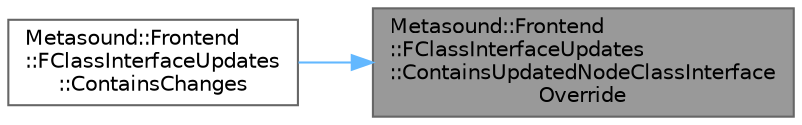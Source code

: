 digraph "Metasound::Frontend::FClassInterfaceUpdates::ContainsUpdatedNodeClassInterfaceOverride"
{
 // INTERACTIVE_SVG=YES
 // LATEX_PDF_SIZE
  bgcolor="transparent";
  edge [fontname=Helvetica,fontsize=10,labelfontname=Helvetica,labelfontsize=10];
  node [fontname=Helvetica,fontsize=10,shape=box,height=0.2,width=0.4];
  rankdir="RL";
  Node1 [id="Node000001",label="Metasound::Frontend\l::FClassInterfaceUpdates\l::ContainsUpdatedNodeClassInterface\lOverride",height=0.2,width=0.4,color="gray40", fillcolor="grey60", style="filled", fontcolor="black",tooltip=" "];
  Node1 -> Node2 [id="edge1_Node000001_Node000002",dir="back",color="steelblue1",style="solid",tooltip=" "];
  Node2 [id="Node000002",label="Metasound::Frontend\l::FClassInterfaceUpdates\l::ContainsChanges",height=0.2,width=0.4,color="grey40", fillcolor="white", style="filled",URL="$dd/de8/structMetasound_1_1Frontend_1_1FClassInterfaceUpdates.html#a1d546def186675549ea7b29b83f862be",tooltip=" "];
}
